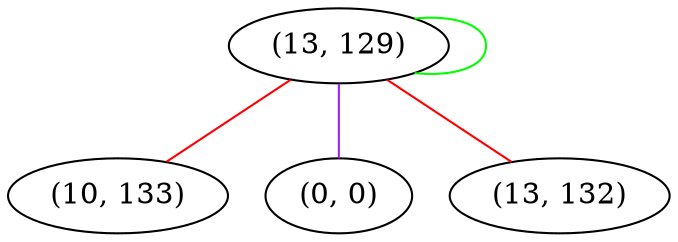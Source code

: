 graph "" {
"(13, 129)";
"(10, 133)";
"(0, 0)";
"(13, 132)";
"(13, 129)" -- "(13, 129)"  [color=green, key=0, weight=2];
"(13, 129)" -- "(10, 133)"  [color=red, key=0, weight=1];
"(13, 129)" -- "(0, 0)"  [color=purple, key=0, weight=4];
"(13, 129)" -- "(13, 132)"  [color=red, key=0, weight=1];
}
